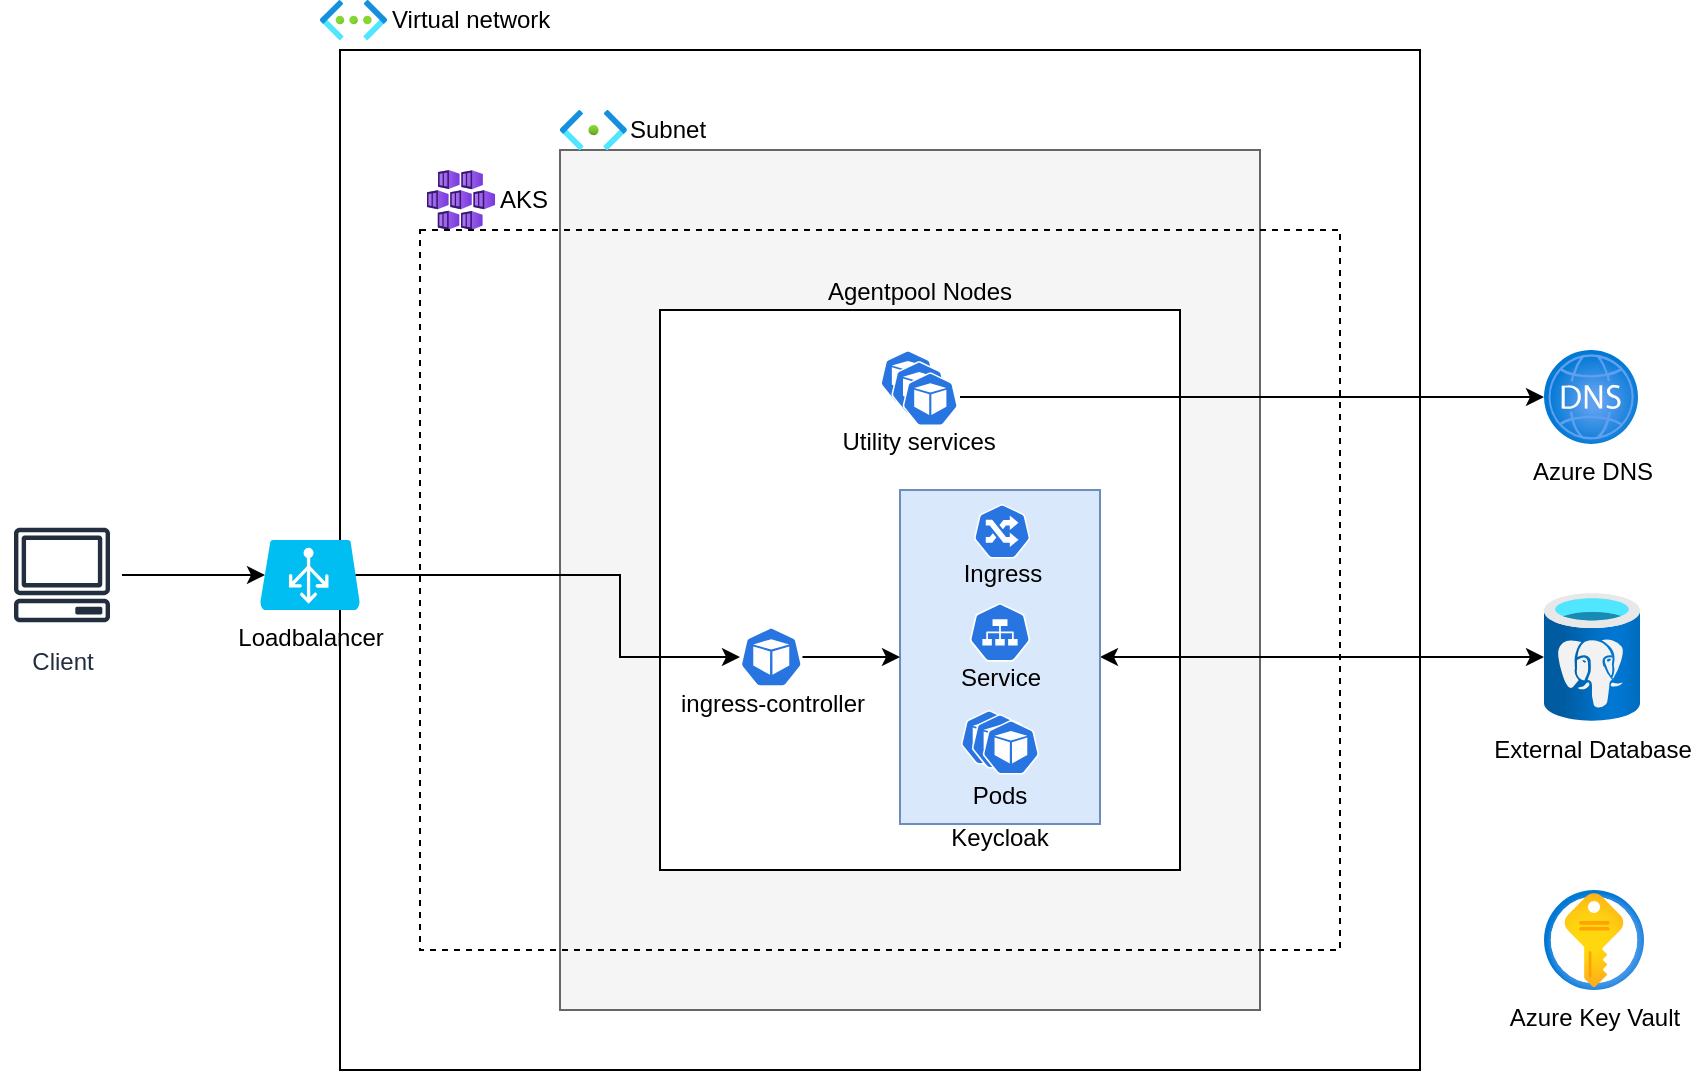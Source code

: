<mxfile version="24.7.8" pages="2">
  <diagram name="Architecture" id="xbvwgKmBpclG6BlPWKc4">
    <mxGraphModel dx="4491" dy="899" grid="1" gridSize="10" guides="1" tooltips="1" connect="1" arrows="1" fold="1" page="1" pageScale="1" pageWidth="1169" pageHeight="827" math="0" shadow="0">
      <root>
        <mxCell id="0" />
        <mxCell id="1" parent="0" />
        <mxCell id="oSJyuPCntMrMoKZBstUJ-65" value="Virtual network" style="image;aspect=fixed;html=1;points=[];align=left;fontSize=12;image=img/lib/azure2/networking/Virtual_Networks.svg;labelPosition=right;verticalLabelPosition=middle;verticalAlign=middle;" vertex="1" parent="1">
          <mxGeometry x="-1270" y="155" width="33.5" height="20" as="geometry" />
        </mxCell>
        <mxCell id="oSJyuPCntMrMoKZBstUJ-66" value="" style="rounded=0;whiteSpace=wrap;html=1;fillColor=none;" vertex="1" parent="1">
          <mxGeometry x="-1260" y="180" width="540" height="510" as="geometry" />
        </mxCell>
        <mxCell id="oSJyuPCntMrMoKZBstUJ-67" value="" style="rounded=0;whiteSpace=wrap;html=1;fillColor=#f5f5f5;fontColor=#333333;strokeColor=#666666;" vertex="1" parent="1">
          <mxGeometry x="-1150" y="230" width="350" height="430" as="geometry" />
        </mxCell>
        <mxCell id="oSJyuPCntMrMoKZBstUJ-68" value="Subnet" style="image;aspect=fixed;html=1;points=[];align=left;fontSize=12;image=img/lib/azure2/networking/Subnet.svg;labelPosition=right;verticalLabelPosition=middle;verticalAlign=middle;" vertex="1" parent="1">
          <mxGeometry x="-1150" y="210" width="33.4" height="20" as="geometry" />
        </mxCell>
        <mxCell id="oSJyuPCntMrMoKZBstUJ-69" value="&lt;div&gt;AKS&lt;/div&gt;" style="image;aspect=fixed;html=1;points=[];align=left;fontSize=12;image=img/lib/azure2/compute/Kubernetes_Services.svg;labelPosition=right;verticalLabelPosition=middle;verticalAlign=middle;" vertex="1" parent="1">
          <mxGeometry x="-1216.5" y="240" width="34" height="30" as="geometry" />
        </mxCell>
        <mxCell id="oSJyuPCntMrMoKZBstUJ-74" value="" style="rounded=0;whiteSpace=wrap;html=1;fillColor=none;dashed=1;" vertex="1" parent="1">
          <mxGeometry x="-1220" y="270" width="460" height="360" as="geometry" />
        </mxCell>
        <mxCell id="oSJyuPCntMrMoKZBstUJ-76" value="Agentpool Nodes" style="rounded=0;whiteSpace=wrap;html=1;labelPosition=center;verticalLabelPosition=top;align=center;verticalAlign=bottom;" vertex="1" parent="1">
          <mxGeometry x="-1100" y="310" width="260" height="280" as="geometry" />
        </mxCell>
        <mxCell id="oSJyuPCntMrMoKZBstUJ-78" value="Utility services" style="group;labelPosition=center;verticalLabelPosition=bottom;align=center;verticalAlign=top;spacingBottom=0;textShadow=0;spacing=0;spacingTop=-4;" vertex="1" connectable="0" parent="1">
          <mxGeometry x="-990" y="330" width="39.12" height="38" as="geometry" />
        </mxCell>
        <mxCell id="oSJyuPCntMrMoKZBstUJ-79" value="" style="aspect=fixed;sketch=0;html=1;dashed=0;whitespace=wrap;verticalLabelPosition=bottom;verticalAlign=top;fillColor=#2875E2;strokeColor=#ffffff;points=[[0.005,0.63,0],[0.1,0.2,0],[0.9,0.2,0],[0.5,0,0],[0.995,0.63,0],[0.72,0.99,0],[0.5,1,0],[0.28,0.99,0]];shape=mxgraph.kubernetes.icon2;prIcon=pod" vertex="1" parent="oSJyuPCntMrMoKZBstUJ-78">
          <mxGeometry width="27.938" height="26.821" as="geometry" />
        </mxCell>
        <mxCell id="oSJyuPCntMrMoKZBstUJ-80" value="" style="aspect=fixed;sketch=0;html=1;dashed=0;whitespace=wrap;verticalLabelPosition=bottom;verticalAlign=top;fillColor=#2875E2;strokeColor=#ffffff;points=[[0.005,0.63,0],[0.1,0.2,0],[0.9,0.2,0],[0.5,0,0],[0.995,0.63,0],[0.72,0.99,0],[0.5,1,0],[0.28,0.99,0]];shape=mxgraph.kubernetes.icon2;prIcon=pod" vertex="1" parent="oSJyuPCntMrMoKZBstUJ-78">
          <mxGeometry x="5.589" y="5.588" width="27.938" height="26.821" as="geometry" />
        </mxCell>
        <mxCell id="oSJyuPCntMrMoKZBstUJ-81" value="" style="aspect=fixed;sketch=0;html=1;dashed=0;whitespace=wrap;verticalLabelPosition=bottom;verticalAlign=top;fillColor=#2875E2;strokeColor=#ffffff;points=[[0.005,0.63,0],[0.1,0.2,0],[0.9,0.2,0],[0.5,0,0],[0.995,0.63,0],[0.72,0.99,0],[0.5,1,0],[0.28,0.99,0]];shape=mxgraph.kubernetes.icon2;prIcon=pod" vertex="1" parent="oSJyuPCntMrMoKZBstUJ-78">
          <mxGeometry x="11.177" y="11.176" width="27.938" height="26.821" as="geometry" />
        </mxCell>
        <mxCell id="oSJyuPCntMrMoKZBstUJ-119" style="edgeStyle=orthogonalEdgeStyle;rounded=0;orthogonalLoop=1;jettySize=auto;html=1;entryX=1;entryY=0.5;entryDx=0;entryDy=0;startArrow=classic;startFill=1;" edge="1" parent="1" source="oSJyuPCntMrMoKZBstUJ-90" target="oSJyuPCntMrMoKZBstUJ-91">
          <mxGeometry relative="1" as="geometry" />
        </mxCell>
        <mxCell id="oSJyuPCntMrMoKZBstUJ-90" value="External Database" style="image;aspect=fixed;html=1;points=[];align=center;fontSize=12;image=img/lib/azure2/databases/Azure_Database_PostgreSQL_Server.svg;" vertex="1" parent="1">
          <mxGeometry x="-658" y="451.5" width="48" height="64" as="geometry" />
        </mxCell>
        <mxCell id="oSJyuPCntMrMoKZBstUJ-92" value="Client" style="sketch=0;outlineConnect=0;fontColor=#232F3E;gradientColor=none;strokeColor=#232F3E;fillColor=#ffffff;dashed=0;verticalLabelPosition=bottom;verticalAlign=top;align=center;html=1;fontSize=12;fontStyle=0;aspect=fixed;shape=mxgraph.aws4.resourceIcon;resIcon=mxgraph.aws4.client;" vertex="1" parent="1">
          <mxGeometry x="-1429" y="413" width="60" height="59" as="geometry" />
        </mxCell>
        <mxCell id="oSJyuPCntMrMoKZBstUJ-94" value="Loadbalancer" style="verticalLabelPosition=bottom;html=1;verticalAlign=top;align=center;strokeColor=none;fillColor=#00BEF2;shape=mxgraph.azure.azure_load_balancer;" vertex="1" parent="1">
          <mxGeometry x="-1300" y="425" width="50" height="35" as="geometry" />
        </mxCell>
        <mxCell id="oSJyuPCntMrMoKZBstUJ-117" style="edgeStyle=orthogonalEdgeStyle;rounded=0;orthogonalLoop=1;jettySize=auto;html=1;entryX=0.05;entryY=0.5;entryDx=0;entryDy=0;entryPerimeter=0;" edge="1" parent="1" source="oSJyuPCntMrMoKZBstUJ-92" target="oSJyuPCntMrMoKZBstUJ-94">
          <mxGeometry relative="1" as="geometry" />
        </mxCell>
        <mxCell id="oSJyuPCntMrMoKZBstUJ-120" value="" style="group" vertex="1" connectable="0" parent="1">
          <mxGeometry x="-980" y="400" width="100" height="167" as="geometry" />
        </mxCell>
        <mxCell id="oSJyuPCntMrMoKZBstUJ-91" value="Keycloak" style="rounded=0;whiteSpace=wrap;html=1;fillColor=#dae8fc;strokeColor=#6c8ebf;labelPosition=center;verticalLabelPosition=bottom;align=center;verticalAlign=top;spacing=0;spacingTop=-5;" vertex="1" parent="oSJyuPCntMrMoKZBstUJ-120">
          <mxGeometry width="100" height="167" as="geometry" />
        </mxCell>
        <mxCell id="oSJyuPCntMrMoKZBstUJ-93" value="Ingress" style="aspect=fixed;sketch=0;html=1;dashed=0;whitespace=wrap;verticalLabelPosition=bottom;verticalAlign=top;fillColor=#2875E2;strokeColor=#ffffff;points=[[0.005,0.63,0],[0.1,0.2,0],[0.9,0.2,0],[0.5,0,0],[0.995,0.63,0],[0.72,0.99,0],[0.5,1,0],[0.28,0.99,0]];shape=mxgraph.kubernetes.icon2;prIcon=ing;spacing=0;spacingTop=-4;" vertex="1" parent="oSJyuPCntMrMoKZBstUJ-120">
          <mxGeometry x="36.866" y="7" width="28.409" height="27.273" as="geometry" />
        </mxCell>
        <mxCell id="oSJyuPCntMrMoKZBstUJ-109" value="Service" style="aspect=fixed;sketch=0;html=1;dashed=0;whitespace=wrap;verticalLabelPosition=bottom;verticalAlign=top;fillColor=#2875E2;strokeColor=#ffffff;points=[[0.005,0.63,0],[0.1,0.2,0],[0.9,0.2,0],[0.5,0,0],[0.995,0.63,0],[0.72,0.99,0],[0.5,1,0],[0.28,0.99,0]];shape=mxgraph.kubernetes.icon2;prIcon=svc;spacing=0;spacingTop=-4;" vertex="1" parent="oSJyuPCntMrMoKZBstUJ-120">
          <mxGeometry x="34.712" y="56.52" width="30.573" height="29.345" as="geometry" />
        </mxCell>
        <mxCell id="oSJyuPCntMrMoKZBstUJ-113" value="Pods" style="group;labelPosition=center;verticalLabelPosition=bottom;align=center;verticalAlign=top;spacing=0;spacingTop=-4;" vertex="1" connectable="0" parent="oSJyuPCntMrMoKZBstUJ-120">
          <mxGeometry x="30.339" y="110" width="39.318" height="35" as="geometry" />
        </mxCell>
        <mxCell id="oSJyuPCntMrMoKZBstUJ-95" value="" style="aspect=fixed;sketch=0;html=1;dashed=0;whitespace=wrap;verticalLabelPosition=bottom;verticalAlign=top;fillColor=#2875E2;strokeColor=#ffffff;points=[[0.005,0.63,0],[0.1,0.2,0],[0.9,0.2,0],[0.5,0,0],[0.995,0.63,0],[0.72,0.99,0],[0.5,1,0],[0.28,0.99,0]];shape=mxgraph.kubernetes.icon2;prIcon=pod;spacing=0;spacingTop=-4;" vertex="1" parent="oSJyuPCntMrMoKZBstUJ-113">
          <mxGeometry width="28.409" height="27.273" as="geometry" />
        </mxCell>
        <mxCell id="oSJyuPCntMrMoKZBstUJ-111" value="" style="aspect=fixed;sketch=0;html=1;dashed=0;whitespace=wrap;verticalLabelPosition=bottom;verticalAlign=top;fillColor=#2875E2;strokeColor=#ffffff;points=[[0.005,0.63,0],[0.1,0.2,0],[0.9,0.2,0],[0.5,0,0],[0.995,0.63,0],[0.72,0.99,0],[0.5,1,0],[0.28,0.99,0]];shape=mxgraph.kubernetes.icon2;prIcon=pod;spacing=0;spacingTop=-4;" vertex="1" parent="oSJyuPCntMrMoKZBstUJ-113">
          <mxGeometry x="5.455" y="2" width="28.409" height="27.273" as="geometry" />
        </mxCell>
        <mxCell id="oSJyuPCntMrMoKZBstUJ-112" value="" style="aspect=fixed;sketch=0;html=1;dashed=0;whitespace=wrap;verticalLabelPosition=bottom;verticalAlign=top;fillColor=#2875E2;strokeColor=#ffffff;points=[[0.005,0.63,0],[0.1,0.2,0],[0.9,0.2,0],[0.5,0,0],[0.995,0.63,0],[0.72,0.99,0],[0.5,1,0],[0.28,0.99,0]];shape=mxgraph.kubernetes.icon2;prIcon=pod;spacing=0;spacingTop=-4;" vertex="1" parent="oSJyuPCntMrMoKZBstUJ-113">
          <mxGeometry x="10.909" y="5" width="28.409" height="27.273" as="geometry" />
        </mxCell>
        <mxCell id="oSJyuPCntMrMoKZBstUJ-123" style="edgeStyle=orthogonalEdgeStyle;rounded=0;orthogonalLoop=1;jettySize=auto;html=1;entryX=0;entryY=0.5;entryDx=0;entryDy=0;" edge="1" parent="1" source="oSJyuPCntMrMoKZBstUJ-122" target="oSJyuPCntMrMoKZBstUJ-91">
          <mxGeometry relative="1" as="geometry" />
        </mxCell>
        <mxCell id="oSJyuPCntMrMoKZBstUJ-122" value="ingress-controller" style="aspect=fixed;sketch=0;html=1;dashed=0;whitespace=wrap;verticalLabelPosition=bottom;verticalAlign=top;fillColor=#2875E2;strokeColor=#ffffff;points=[[0.005,0.63,0],[0.1,0.2,0],[0.9,0.2,0],[0.5,0,0],[0.995,0.63,0],[0.72,0.99,0],[0.5,1,0],[0.28,0.99,0]];shape=mxgraph.kubernetes.icon2;prIcon=pod;spacing=0;spacingTop=-4;" vertex="1" parent="1">
          <mxGeometry x="-1060" y="468.5" width="31.25" height="30" as="geometry" />
        </mxCell>
        <mxCell id="oSJyuPCntMrMoKZBstUJ-125" style="edgeStyle=orthogonalEdgeStyle;rounded=0;orthogonalLoop=1;jettySize=auto;html=1;entryX=0.955;entryY=0.5;entryDx=0;entryDy=0;entryPerimeter=0;startArrow=classic;startFill=1;endArrow=none;endFill=0;" edge="1" parent="1" source="oSJyuPCntMrMoKZBstUJ-122" target="oSJyuPCntMrMoKZBstUJ-94">
          <mxGeometry relative="1" as="geometry">
            <Array as="points">
              <mxPoint x="-1120" y="483" />
              <mxPoint x="-1120" y="443" />
            </Array>
          </mxGeometry>
        </mxCell>
        <mxCell id="oSJyuPCntMrMoKZBstUJ-127" style="edgeStyle=orthogonalEdgeStyle;rounded=0;orthogonalLoop=1;jettySize=auto;html=1;startArrow=classic;startFill=1;endArrow=none;endFill=0;" edge="1" parent="1" source="oSJyuPCntMrMoKZBstUJ-126">
          <mxGeometry relative="1" as="geometry">
            <mxPoint x="-950" y="353.5" as="targetPoint" />
          </mxGeometry>
        </mxCell>
        <mxCell id="oSJyuPCntMrMoKZBstUJ-126" value="Azure DNS" style="image;aspect=fixed;html=1;points=[];align=center;fontSize=12;image=img/lib/azure2/networking/DNS_Zones.svg;" vertex="1" parent="1">
          <mxGeometry x="-658" y="330" width="47" height="47" as="geometry" />
        </mxCell>
        <mxCell id="GNjI3xyakKtCcdHObZ36-1" value="Azure Key Vault" style="image;aspect=fixed;html=1;points=[];align=center;fontSize=12;image=img/lib/azure2/security/Key_Vaults.svg;" vertex="1" parent="1">
          <mxGeometry x="-658" y="600" width="50" height="50" as="geometry" />
        </mxCell>
      </root>
    </mxGraphModel>
  </diagram>
  <diagram id="FoIZMupm9VmEJGVj-oFe" name="Observability">
    <mxGraphModel dx="1816" dy="759" grid="1" gridSize="10" guides="1" tooltips="1" connect="1" arrows="1" fold="1" page="1" pageScale="1" pageWidth="1169" pageHeight="827" math="0" shadow="0">
      <root>
        <mxCell id="0" />
        <mxCell id="1" parent="0" />
        <mxCell id="RI0xSi8NkGum-i2lFhTL-15" value="System Landscape" style="rounded=0;whiteSpace=wrap;html=1;fillColor=#dae8fc;strokeColor=#6c8ebf;labelPosition=center;verticalLabelPosition=top;align=center;verticalAlign=bottom;" vertex="1" parent="1">
          <mxGeometry x="163" y="290" width="170" height="260" as="geometry" />
        </mxCell>
        <mxCell id="RI0xSi8NkGum-i2lFhTL-6" value="Observability Tool" style="rounded=0;whiteSpace=wrap;html=1;fillColor=#f5f5f5;fontColor=#333333;strokeColor=#666666;labelPosition=center;verticalLabelPosition=top;align=center;verticalAlign=bottom;" vertex="1" parent="1">
          <mxGeometry x="370" y="314" width="150" height="210" as="geometry" />
        </mxCell>
        <mxCell id="RI0xSi8NkGum-i2lFhTL-7" style="edgeStyle=orthogonalEdgeStyle;rounded=0;orthogonalLoop=1;jettySize=auto;html=1;entryX=0;entryY=0.5;entryDx=0;entryDy=0;" edge="1" parent="1" source="RI0xSi8NkGum-i2lFhTL-1" target="RI0xSi8NkGum-i2lFhTL-6">
          <mxGeometry relative="1" as="geometry" />
        </mxCell>
        <mxCell id="RI0xSi8NkGum-i2lFhTL-1" value="Logs" style="rounded=0;whiteSpace=wrap;html=1;" vertex="1" parent="1">
          <mxGeometry x="190" y="314" width="120" height="60" as="geometry" />
        </mxCell>
        <mxCell id="RI0xSi8NkGum-i2lFhTL-8" style="edgeStyle=orthogonalEdgeStyle;rounded=0;orthogonalLoop=1;jettySize=auto;html=1;entryX=0;entryY=0.5;entryDx=0;entryDy=0;" edge="1" parent="1" source="RI0xSi8NkGum-i2lFhTL-2" target="RI0xSi8NkGum-i2lFhTL-6">
          <mxGeometry relative="1" as="geometry" />
        </mxCell>
        <mxCell id="RI0xSi8NkGum-i2lFhTL-2" value="Metrics" style="rounded=0;whiteSpace=wrap;html=1;" vertex="1" parent="1">
          <mxGeometry x="190" y="389" width="120" height="60" as="geometry" />
        </mxCell>
        <mxCell id="RI0xSi8NkGum-i2lFhTL-9" style="edgeStyle=orthogonalEdgeStyle;rounded=0;orthogonalLoop=1;jettySize=auto;html=1;entryX=0;entryY=0.5;entryDx=0;entryDy=0;" edge="1" parent="1" source="RI0xSi8NkGum-i2lFhTL-3" target="RI0xSi8NkGum-i2lFhTL-6">
          <mxGeometry relative="1" as="geometry" />
        </mxCell>
        <mxCell id="RI0xSi8NkGum-i2lFhTL-3" value="Traces" style="rounded=0;whiteSpace=wrap;html=1;" vertex="1" parent="1">
          <mxGeometry x="190" y="466" width="120" height="60" as="geometry" />
        </mxCell>
        <mxCell id="RI0xSi8NkGum-i2lFhTL-4" value="Visualization" style="rounded=0;whiteSpace=wrap;html=1;" vertex="1" parent="1">
          <mxGeometry x="385" y="344" width="120" height="60" as="geometry" />
        </mxCell>
        <mxCell id="RI0xSi8NkGum-i2lFhTL-12" style="edgeStyle=orthogonalEdgeStyle;rounded=0;orthogonalLoop=1;jettySize=auto;html=1;entryX=0;entryY=0.5;entryDx=0;entryDy=0;" edge="1" parent="1" source="RI0xSi8NkGum-i2lFhTL-5" target="RI0xSi8NkGum-i2lFhTL-10">
          <mxGeometry relative="1" as="geometry">
            <Array as="points">
              <mxPoint x="640" y="454" />
              <mxPoint x="640" y="419" />
            </Array>
          </mxGeometry>
        </mxCell>
        <mxCell id="RI0xSi8NkGum-i2lFhTL-13" style="edgeStyle=orthogonalEdgeStyle;rounded=0;orthogonalLoop=1;jettySize=auto;html=1;entryX=0;entryY=0.5;entryDx=0;entryDy=0;" edge="1" parent="1" source="RI0xSi8NkGum-i2lFhTL-5" target="RI0xSi8NkGum-i2lFhTL-11">
          <mxGeometry relative="1" as="geometry">
            <Array as="points">
              <mxPoint x="640" y="454" />
              <mxPoint x="640" y="489" />
            </Array>
          </mxGeometry>
        </mxCell>
        <mxCell id="RI0xSi8NkGum-i2lFhTL-5" value="Alerting" style="rounded=0;whiteSpace=wrap;html=1;" vertex="1" parent="1">
          <mxGeometry x="385" y="424" width="120" height="60" as="geometry" />
        </mxCell>
        <mxCell id="RI0xSi8NkGum-i2lFhTL-10" value="Incident Response Tool&lt;br&gt;e.g. PagerDuty" style="rounded=0;whiteSpace=wrap;html=1;" vertex="1" parent="1">
          <mxGeometry x="667" y="389" width="120" height="60" as="geometry" />
        </mxCell>
        <mxCell id="RI0xSi8NkGum-i2lFhTL-21" style="edgeStyle=orthogonalEdgeStyle;rounded=0;orthogonalLoop=1;jettySize=auto;html=1;" edge="1" parent="1" source="RI0xSi8NkGum-i2lFhTL-11">
          <mxGeometry relative="1" as="geometry">
            <mxPoint x="630.0" y="320" as="targetPoint" />
            <Array as="points">
              <mxPoint x="810" y="489" />
              <mxPoint x="810" y="320" />
            </Array>
          </mxGeometry>
        </mxCell>
        <mxCell id="RI0xSi8NkGum-i2lFhTL-11" value="Communication Tool&lt;br&gt;e.g. Teams, Slack" style="rounded=0;whiteSpace=wrap;html=1;" vertex="1" parent="1">
          <mxGeometry x="667" y="459" width="120" height="60" as="geometry" />
        </mxCell>
        <mxCell id="RI0xSi8NkGum-i2lFhTL-16" style="edgeStyle=orthogonalEdgeStyle;rounded=0;orthogonalLoop=1;jettySize=auto;html=1;entryX=1;entryY=0.5;entryDx=0;entryDy=0;" edge="1" parent="1" source="RI0xSi8NkGum-i2lFhTL-14" target="RI0xSi8NkGum-i2lFhTL-4">
          <mxGeometry relative="1" as="geometry" />
        </mxCell>
        <mxCell id="RI0xSi8NkGum-i2lFhTL-20" style="edgeStyle=orthogonalEdgeStyle;rounded=0;orthogonalLoop=1;jettySize=auto;html=1;entryX=0.5;entryY=0;entryDx=0;entryDy=0;endArrow=none;endFill=0;" edge="1" parent="1" source="RI0xSi8NkGum-i2lFhTL-14" target="RI0xSi8NkGum-i2lFhTL-10">
          <mxGeometry relative="1" as="geometry" />
        </mxCell>
        <mxCell id="RI0xSi8NkGum-i2lFhTL-14" value="Users" style="shape=umlActor;verticalLabelPosition=bottom;verticalAlign=top;html=1;outlineConnect=0;" vertex="1" parent="1">
          <mxGeometry x="600" y="290" width="30" height="60" as="geometry" />
        </mxCell>
        <mxCell id="RI0xSi8NkGum-i2lFhTL-18" value="e.g. DB Latency too high or Keycloak unavailable" style="text;html=1;align=center;verticalAlign=middle;whiteSpace=wrap;rounded=0;" vertex="1" parent="1">
          <mxGeometry x="518" y="459" width="120" height="30" as="geometry" />
        </mxCell>
      </root>
    </mxGraphModel>
  </diagram>
</mxfile>
